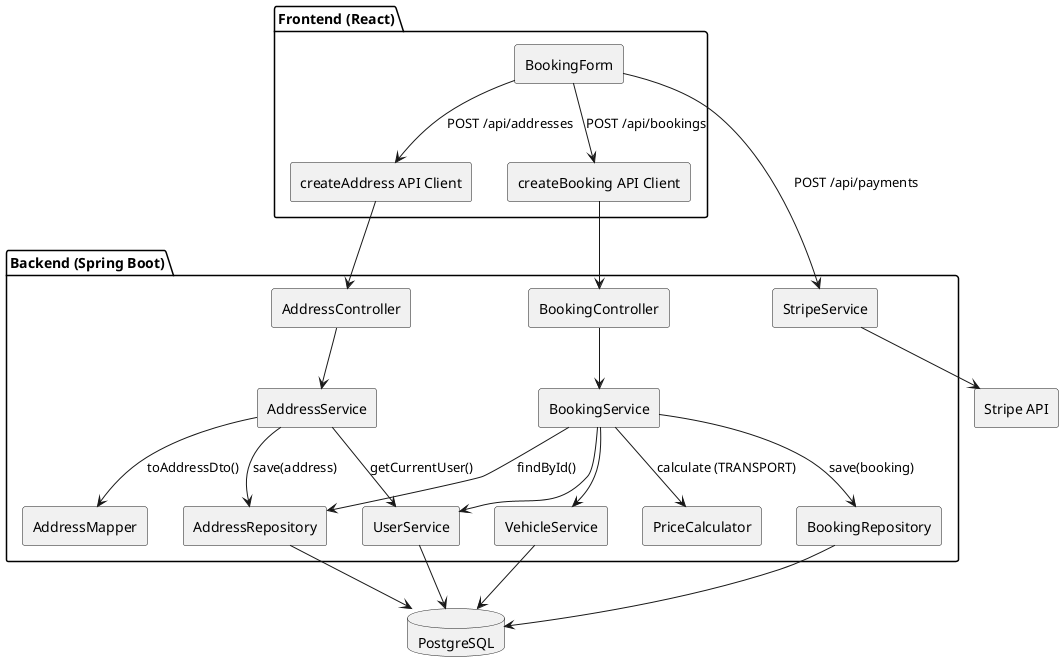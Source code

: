 @startuml
skinparam componentStyle rectangle

package "Frontend (React)" {
  [BookingForm]
  [createAddress API Client]
  [createBooking API Client]
}

package "Backend (Spring Boot)" {
  [BookingController]
  [BookingService]
  [AddressController]
  [AddressService]
  [UserService]
  [VehicleService]
  [AddressRepository]
  [BookingRepository]
  [AddressMapper]
  [PriceCalculator]
  [StripeService]
}

database "PostgreSQL" as DB

' --- Frontend flow ---
[BookingForm] --> [createAddress API Client] : POST /api/addresses
[createAddress API Client] --> [AddressController]
[AddressController] --> [AddressService]
[AddressService] --> [UserService] : getCurrentUser()
[AddressService] --> [AddressRepository] : save(address)
[AddressService] --> [AddressMapper] : toAddressDto()
[AddressRepository] --> DB

[BookingForm] --> [createBooking API Client] : POST /api/bookings
[createBooking API Client] --> [BookingController]
[BookingController] --> [BookingService]

' --- Booking backend ---
[BookingService] --> [UserService]
[BookingService] --> [VehicleService]
[BookingService] --> [AddressRepository] : findById()
[BookingService] --> [PriceCalculator] : calculate (TRANSPORT)
[BookingService] --> [BookingRepository] : save(booking)

[BookingRepository] --> DB
[VehicleService] --> DB
[UserService] --> DB

[BookingForm] --> [StripeService] : POST /api/payments
[StripeService] --> [Stripe API]

@enduml